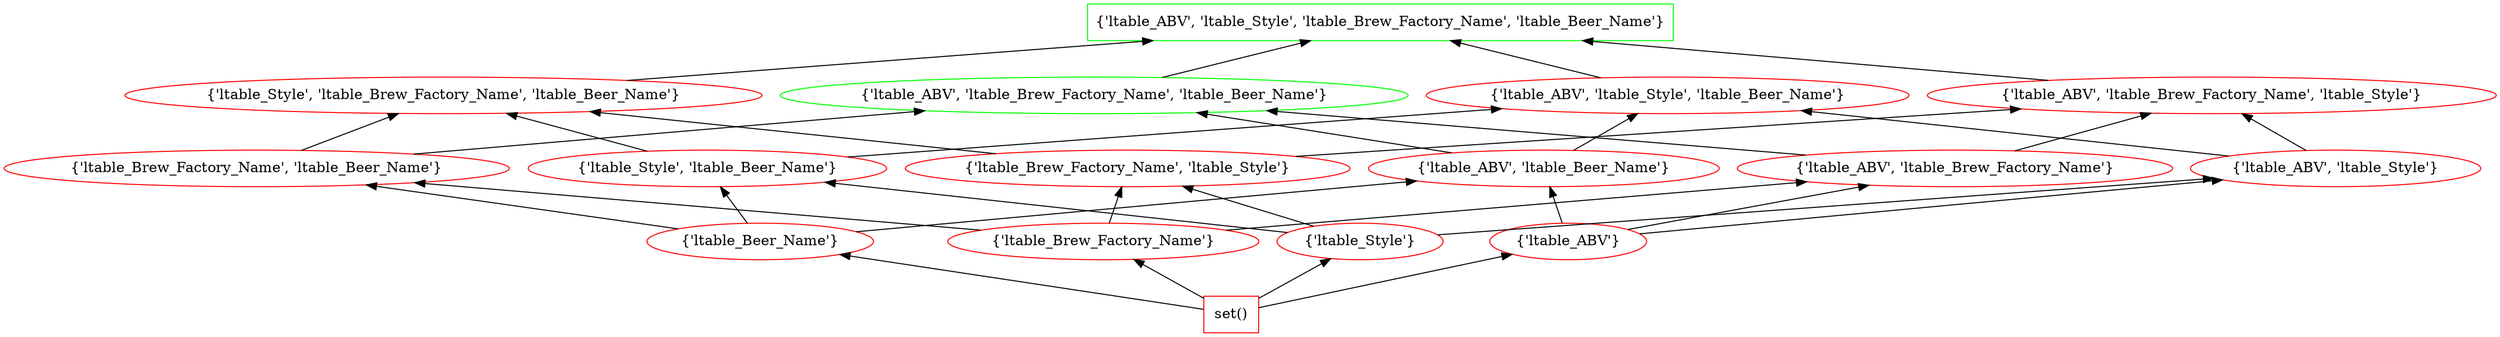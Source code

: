 digraph G {
splines="line"
rankdir=BT
"{'ltable_ABV', 'ltable_Style', 'ltable_Brew_Factory_Name', 'ltable_Beer_Name'}" [shape=box];
"set()" [shape=box];
"set()" [color=red];
"set()" -> "{'ltable_Beer_Name'}";
"set()" -> "{'ltable_Brew_Factory_Name'}";
"set()" -> "{'ltable_Style'}";
"set()" -> "{'ltable_ABV'}";
"{'ltable_Beer_Name'}" [color=red];
"{'ltable_Beer_Name'}" -> "{'ltable_Brew_Factory_Name', 'ltable_Beer_Name'}";
"{'ltable_Beer_Name'}" -> "{'ltable_Style', 'ltable_Beer_Name'}";
"{'ltable_Beer_Name'}" -> "{'ltable_ABV', 'ltable_Beer_Name'}";
"{'ltable_Brew_Factory_Name'}" [color=red];
"{'ltable_Brew_Factory_Name'}" -> "{'ltable_Brew_Factory_Name', 'ltable_Beer_Name'}";
"{'ltable_Brew_Factory_Name'}" -> "{'ltable_Brew_Factory_Name', 'ltable_Style'}";
"{'ltable_Brew_Factory_Name'}" -> "{'ltable_ABV', 'ltable_Brew_Factory_Name'}";
"{'ltable_Style'}" [color=red];
"{'ltable_Style'}" -> "{'ltable_Style', 'ltable_Beer_Name'}";
"{'ltable_Style'}" -> "{'ltable_Brew_Factory_Name', 'ltable_Style'}";
"{'ltable_Style'}" -> "{'ltable_ABV', 'ltable_Style'}";
"{'ltable_ABV'}" [color=red];
"{'ltable_ABV'}" -> "{'ltable_ABV', 'ltable_Beer_Name'}";
"{'ltable_ABV'}" -> "{'ltable_ABV', 'ltable_Brew_Factory_Name'}";
"{'ltable_ABV'}" -> "{'ltable_ABV', 'ltable_Style'}";
"{'ltable_Brew_Factory_Name', 'ltable_Beer_Name'}" [color=red];
"{'ltable_Brew_Factory_Name', 'ltable_Beer_Name'}" -> "{'ltable_Style', 'ltable_Brew_Factory_Name', 'ltable_Beer_Name'}";
"{'ltable_Brew_Factory_Name', 'ltable_Beer_Name'}" -> "{'ltable_ABV', 'ltable_Brew_Factory_Name', 'ltable_Beer_Name'}";
"{'ltable_Style', 'ltable_Beer_Name'}" [color=red];
"{'ltable_Style', 'ltable_Beer_Name'}" -> "{'ltable_Style', 'ltable_Brew_Factory_Name', 'ltable_Beer_Name'}";
"{'ltable_Style', 'ltable_Beer_Name'}" -> "{'ltable_ABV', 'ltable_Style', 'ltable_Beer_Name'}";
"{'ltable_ABV', 'ltable_Beer_Name'}" [color=red];
"{'ltable_ABV', 'ltable_Beer_Name'}" -> "{'ltable_ABV', 'ltable_Brew_Factory_Name', 'ltable_Beer_Name'}";
"{'ltable_ABV', 'ltable_Beer_Name'}" -> "{'ltable_ABV', 'ltable_Style', 'ltable_Beer_Name'}";
"{'ltable_Brew_Factory_Name', 'ltable_Style'}" [color=red];
"{'ltable_Brew_Factory_Name', 'ltable_Style'}" -> "{'ltable_Style', 'ltable_Brew_Factory_Name', 'ltable_Beer_Name'}";
"{'ltable_Brew_Factory_Name', 'ltable_Style'}" -> "{'ltable_ABV', 'ltable_Brew_Factory_Name', 'ltable_Style'}";
"{'ltable_ABV', 'ltable_Brew_Factory_Name'}" [color=red];
"{'ltable_ABV', 'ltable_Brew_Factory_Name'}" -> "{'ltable_ABV', 'ltable_Brew_Factory_Name', 'ltable_Beer_Name'}";
"{'ltable_ABV', 'ltable_Brew_Factory_Name'}" -> "{'ltable_ABV', 'ltable_Brew_Factory_Name', 'ltable_Style'}";
"{'ltable_ABV', 'ltable_Style'}" [color=red];
"{'ltable_ABV', 'ltable_Style'}" -> "{'ltable_ABV', 'ltable_Style', 'ltable_Beer_Name'}";
"{'ltable_ABV', 'ltable_Style'}" -> "{'ltable_ABV', 'ltable_Brew_Factory_Name', 'ltable_Style'}";
"{'ltable_Style', 'ltable_Brew_Factory_Name', 'ltable_Beer_Name'}" [color=red];
"{'ltable_Style', 'ltable_Brew_Factory_Name', 'ltable_Beer_Name'}" -> "{'ltable_ABV', 'ltable_Style', 'ltable_Brew_Factory_Name', 'ltable_Beer_Name'}";
"{'ltable_ABV', 'ltable_Brew_Factory_Name', 'ltable_Beer_Name'}" [color=green];
"{'ltable_ABV', 'ltable_Brew_Factory_Name', 'ltable_Beer_Name'}" -> "{'ltable_ABV', 'ltable_Style', 'ltable_Brew_Factory_Name', 'ltable_Beer_Name'}";
"{'ltable_ABV', 'ltable_Style', 'ltable_Beer_Name'}" [color=red];
"{'ltable_ABV', 'ltable_Style', 'ltable_Beer_Name'}" -> "{'ltable_ABV', 'ltable_Style', 'ltable_Brew_Factory_Name', 'ltable_Beer_Name'}";
"{'ltable_ABV', 'ltable_Brew_Factory_Name', 'ltable_Style'}" [color=red];
"{'ltable_ABV', 'ltable_Brew_Factory_Name', 'ltable_Style'}" -> "{'ltable_ABV', 'ltable_Style', 'ltable_Brew_Factory_Name', 'ltable_Beer_Name'}";
"{'ltable_ABV', 'ltable_Style', 'ltable_Brew_Factory_Name', 'ltable_Beer_Name'}" [color=green];
}